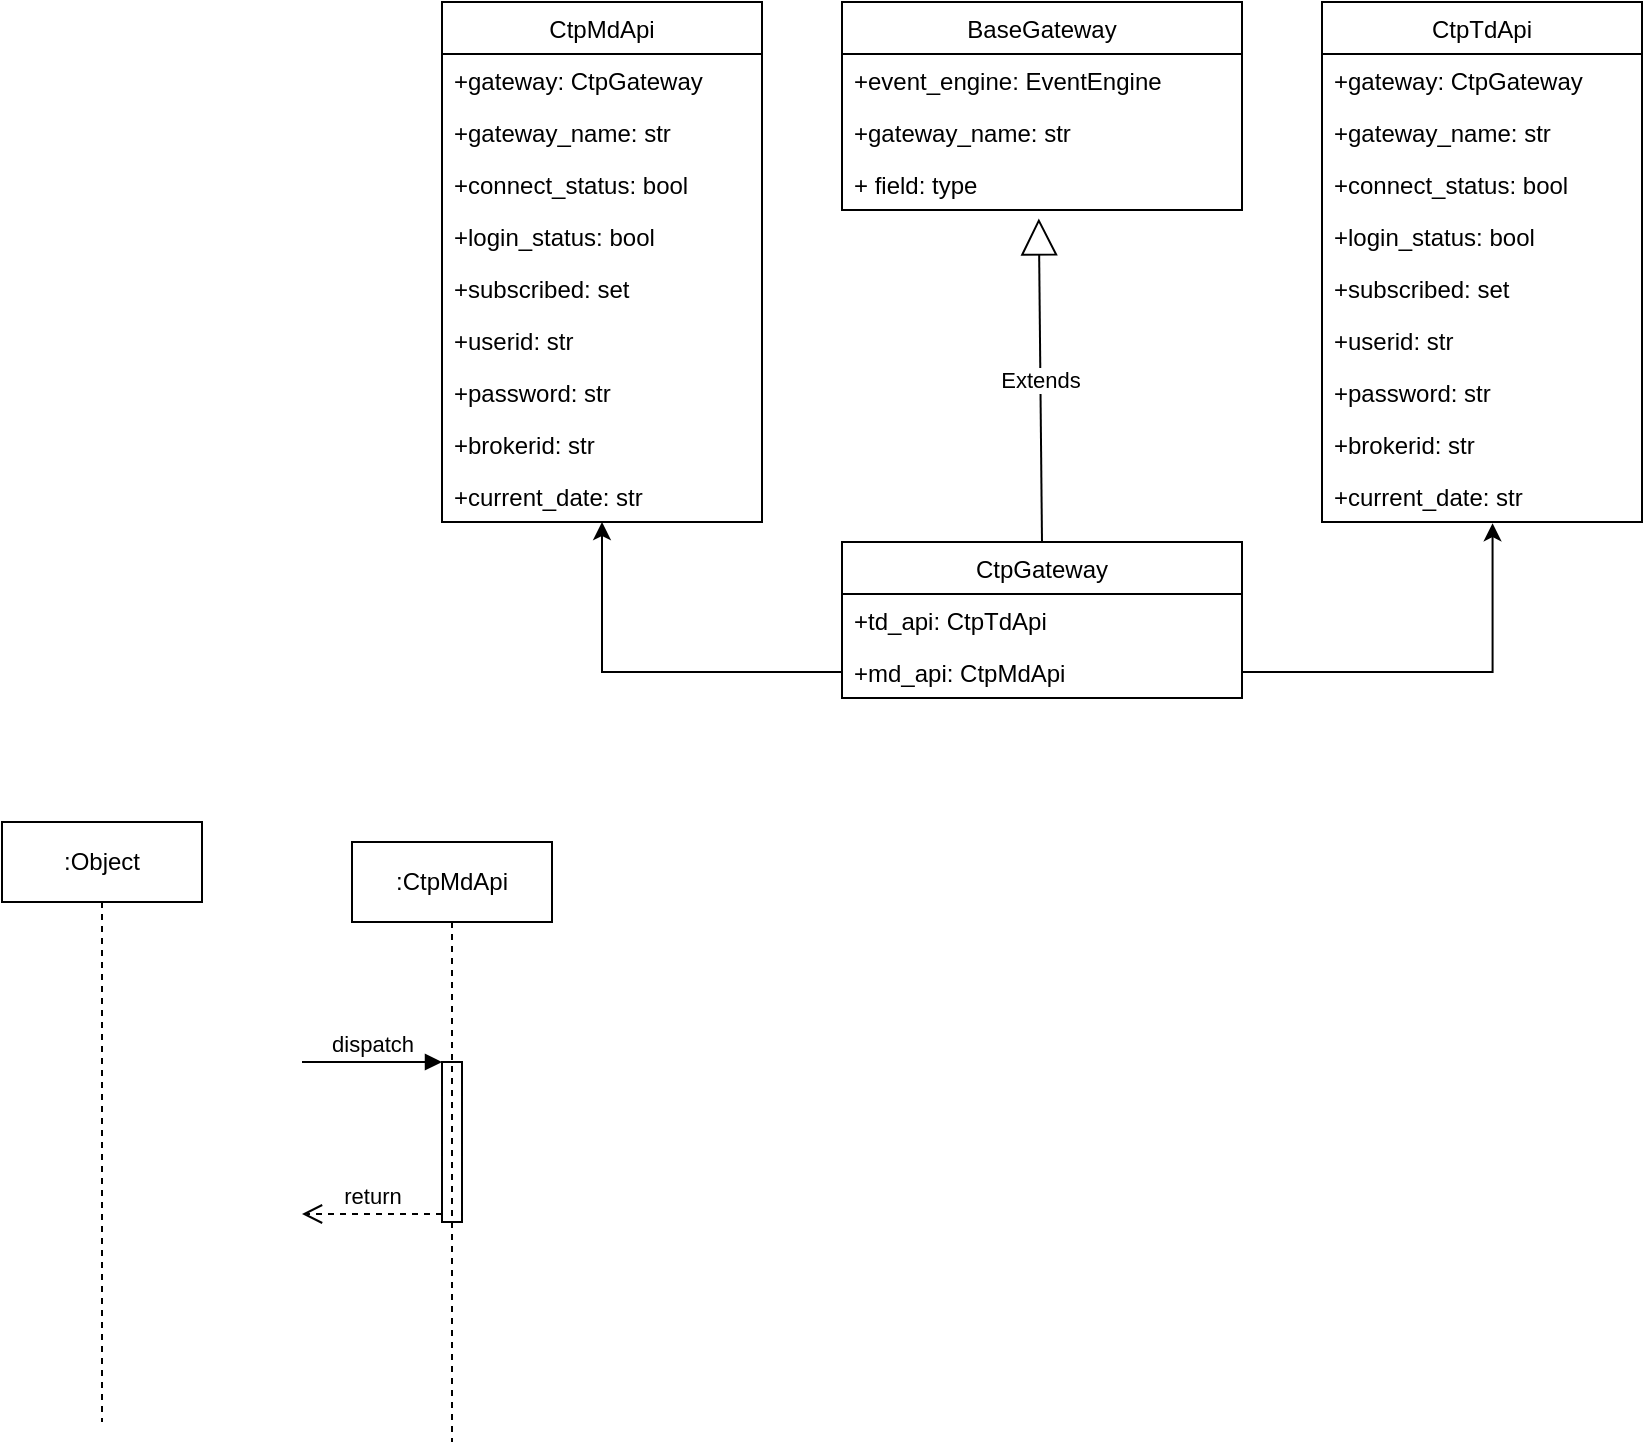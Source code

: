<mxfile version="20.2.8" type="github">
  <diagram name="Page-1" id="e7e014a7-5840-1c2e-5031-d8a46d1fe8dd">
    <mxGraphModel dx="2207" dy="571" grid="1" gridSize="10" guides="1" tooltips="1" connect="1" arrows="1" fold="1" page="1" pageScale="1" pageWidth="1169" pageHeight="826" background="none" math="0" shadow="0">
      <root>
        <mxCell id="0" />
        <mxCell id="1" parent="0" />
        <mxCell id="wzmKpSG8mbK1vUIB95Jp-41" value="BaseGateway" style="swimlane;fontStyle=0;childLayout=stackLayout;horizontal=1;startSize=26;fillColor=none;horizontalStack=0;resizeParent=1;resizeParentMax=0;resizeLast=0;collapsible=1;marginBottom=0;" vertex="1" parent="1">
          <mxGeometry x="80" y="30" width="200" height="104" as="geometry" />
        </mxCell>
        <mxCell id="wzmKpSG8mbK1vUIB95Jp-42" value="+event_engine: EventEngine" style="text;strokeColor=none;fillColor=none;align=left;verticalAlign=top;spacingLeft=4;spacingRight=4;overflow=hidden;rotatable=0;points=[[0,0.5],[1,0.5]];portConstraint=eastwest;" vertex="1" parent="wzmKpSG8mbK1vUIB95Jp-41">
          <mxGeometry y="26" width="200" height="26" as="geometry" />
        </mxCell>
        <mxCell id="wzmKpSG8mbK1vUIB95Jp-43" value="+gateway_name: str" style="text;strokeColor=none;fillColor=none;align=left;verticalAlign=top;spacingLeft=4;spacingRight=4;overflow=hidden;rotatable=0;points=[[0,0.5],[1,0.5]];portConstraint=eastwest;" vertex="1" parent="wzmKpSG8mbK1vUIB95Jp-41">
          <mxGeometry y="52" width="200" height="26" as="geometry" />
        </mxCell>
        <mxCell id="wzmKpSG8mbK1vUIB95Jp-44" value="+ field: type" style="text;strokeColor=none;fillColor=none;align=left;verticalAlign=top;spacingLeft=4;spacingRight=4;overflow=hidden;rotatable=0;points=[[0,0.5],[1,0.5]];portConstraint=eastwest;" vertex="1" parent="wzmKpSG8mbK1vUIB95Jp-41">
          <mxGeometry y="78" width="200" height="26" as="geometry" />
        </mxCell>
        <mxCell id="wzmKpSG8mbK1vUIB95Jp-78" value="" style="edgeStyle=orthogonalEdgeStyle;rounded=0;orthogonalLoop=1;jettySize=auto;html=1;entryX=0.533;entryY=1.023;entryDx=0;entryDy=0;entryPerimeter=0;exitX=1;exitY=0.5;exitDx=0;exitDy=0;" edge="1" parent="1" source="wzmKpSG8mbK1vUIB95Jp-47" target="wzmKpSG8mbK1vUIB95Jp-71">
          <mxGeometry relative="1" as="geometry">
            <mxPoint x="540" y="290" as="targetPoint" />
          </mxGeometry>
        </mxCell>
        <mxCell id="wzmKpSG8mbK1vUIB95Jp-45" value="CtpGateway" style="swimlane;fontStyle=0;childLayout=stackLayout;horizontal=1;startSize=26;fillColor=none;horizontalStack=0;resizeParent=1;resizeParentMax=0;resizeLast=0;collapsible=1;marginBottom=0;" vertex="1" parent="1">
          <mxGeometry x="80" y="300" width="200" height="78" as="geometry" />
        </mxCell>
        <mxCell id="wzmKpSG8mbK1vUIB95Jp-46" value="+td_api: CtpTdApi" style="text;strokeColor=none;fillColor=none;align=left;verticalAlign=top;spacingLeft=4;spacingRight=4;overflow=hidden;rotatable=0;points=[[0,0.5],[1,0.5]];portConstraint=eastwest;" vertex="1" parent="wzmKpSG8mbK1vUIB95Jp-45">
          <mxGeometry y="26" width="200" height="26" as="geometry" />
        </mxCell>
        <mxCell id="wzmKpSG8mbK1vUIB95Jp-47" value="+md_api: CtpMdApi" style="text;strokeColor=none;fillColor=none;align=left;verticalAlign=top;spacingLeft=4;spacingRight=4;overflow=hidden;rotatable=0;points=[[0,0.5],[1,0.5]];portConstraint=eastwest;" vertex="1" parent="wzmKpSG8mbK1vUIB95Jp-45">
          <mxGeometry y="52" width="200" height="26" as="geometry" />
        </mxCell>
        <mxCell id="wzmKpSG8mbK1vUIB95Jp-49" value="Extends" style="endArrow=block;endSize=16;endFill=0;html=1;rounded=0;exitX=0.5;exitY=0;exitDx=0;exitDy=0;entryX=0.492;entryY=1.162;entryDx=0;entryDy=0;entryPerimeter=0;" edge="1" parent="1" source="wzmKpSG8mbK1vUIB95Jp-45" target="wzmKpSG8mbK1vUIB95Jp-44">
          <mxGeometry width="160" relative="1" as="geometry">
            <mxPoint x="450" y="261.5" as="sourcePoint" />
            <mxPoint x="360" y="170" as="targetPoint" />
          </mxGeometry>
        </mxCell>
        <mxCell id="wzmKpSG8mbK1vUIB95Jp-62" value="CtpTdApi" style="swimlane;fontStyle=0;childLayout=stackLayout;horizontal=1;startSize=26;fillColor=none;horizontalStack=0;resizeParent=1;resizeParentMax=0;resizeLast=0;collapsible=1;marginBottom=0;" vertex="1" parent="1">
          <mxGeometry x="320" y="30" width="160" height="260" as="geometry" />
        </mxCell>
        <mxCell id="wzmKpSG8mbK1vUIB95Jp-63" value="+gateway: CtpGateway" style="text;strokeColor=none;fillColor=none;align=left;verticalAlign=top;spacingLeft=4;spacingRight=4;overflow=hidden;rotatable=0;points=[[0,0.5],[1,0.5]];portConstraint=eastwest;" vertex="1" parent="wzmKpSG8mbK1vUIB95Jp-62">
          <mxGeometry y="26" width="160" height="26" as="geometry" />
        </mxCell>
        <mxCell id="wzmKpSG8mbK1vUIB95Jp-64" value="+gateway_name: str" style="text;strokeColor=none;fillColor=none;align=left;verticalAlign=top;spacingLeft=4;spacingRight=4;overflow=hidden;rotatable=0;points=[[0,0.5],[1,0.5]];portConstraint=eastwest;" vertex="1" parent="wzmKpSG8mbK1vUIB95Jp-62">
          <mxGeometry y="52" width="160" height="26" as="geometry" />
        </mxCell>
        <mxCell id="wzmKpSG8mbK1vUIB95Jp-65" value="+connect_status: bool" style="text;strokeColor=none;fillColor=none;align=left;verticalAlign=top;spacingLeft=4;spacingRight=4;overflow=hidden;rotatable=0;points=[[0,0.5],[1,0.5]];portConstraint=eastwest;" vertex="1" parent="wzmKpSG8mbK1vUIB95Jp-62">
          <mxGeometry y="78" width="160" height="26" as="geometry" />
        </mxCell>
        <mxCell id="wzmKpSG8mbK1vUIB95Jp-66" value="+login_status: bool" style="text;strokeColor=none;fillColor=none;align=left;verticalAlign=top;spacingLeft=4;spacingRight=4;overflow=hidden;rotatable=0;points=[[0,0.5],[1,0.5]];portConstraint=eastwest;" vertex="1" parent="wzmKpSG8mbK1vUIB95Jp-62">
          <mxGeometry y="104" width="160" height="26" as="geometry" />
        </mxCell>
        <mxCell id="wzmKpSG8mbK1vUIB95Jp-67" value="+subscribed: set" style="text;strokeColor=none;fillColor=none;align=left;verticalAlign=top;spacingLeft=4;spacingRight=4;overflow=hidden;rotatable=0;points=[[0,0.5],[1,0.5]];portConstraint=eastwest;" vertex="1" parent="wzmKpSG8mbK1vUIB95Jp-62">
          <mxGeometry y="130" width="160" height="26" as="geometry" />
        </mxCell>
        <mxCell id="wzmKpSG8mbK1vUIB95Jp-68" value="+userid: str" style="text;strokeColor=none;fillColor=none;align=left;verticalAlign=top;spacingLeft=4;spacingRight=4;overflow=hidden;rotatable=0;points=[[0,0.5],[1,0.5]];portConstraint=eastwest;" vertex="1" parent="wzmKpSG8mbK1vUIB95Jp-62">
          <mxGeometry y="156" width="160" height="26" as="geometry" />
        </mxCell>
        <mxCell id="wzmKpSG8mbK1vUIB95Jp-69" value="+password: str" style="text;strokeColor=none;fillColor=none;align=left;verticalAlign=top;spacingLeft=4;spacingRight=4;overflow=hidden;rotatable=0;points=[[0,0.5],[1,0.5]];portConstraint=eastwest;" vertex="1" parent="wzmKpSG8mbK1vUIB95Jp-62">
          <mxGeometry y="182" width="160" height="26" as="geometry" />
        </mxCell>
        <mxCell id="wzmKpSG8mbK1vUIB95Jp-70" value="+brokerid: str" style="text;strokeColor=none;fillColor=none;align=left;verticalAlign=top;spacingLeft=4;spacingRight=4;overflow=hidden;rotatable=0;points=[[0,0.5],[1,0.5]];portConstraint=eastwest;" vertex="1" parent="wzmKpSG8mbK1vUIB95Jp-62">
          <mxGeometry y="208" width="160" height="26" as="geometry" />
        </mxCell>
        <mxCell id="wzmKpSG8mbK1vUIB95Jp-71" value="+current_date: str" style="text;strokeColor=none;fillColor=none;align=left;verticalAlign=top;spacingLeft=4;spacingRight=4;overflow=hidden;rotatable=0;points=[[0,0.5],[1,0.5]];portConstraint=eastwest;" vertex="1" parent="wzmKpSG8mbK1vUIB95Jp-62">
          <mxGeometry y="234" width="160" height="26" as="geometry" />
        </mxCell>
        <mxCell id="wzmKpSG8mbK1vUIB95Jp-50" value="CtpMdApi" style="swimlane;fontStyle=0;childLayout=stackLayout;horizontal=1;startSize=26;fillColor=none;horizontalStack=0;resizeParent=1;resizeParentMax=0;resizeLast=0;collapsible=1;marginBottom=0;" vertex="1" parent="1">
          <mxGeometry x="-120" y="30" width="160" height="260" as="geometry" />
        </mxCell>
        <mxCell id="wzmKpSG8mbK1vUIB95Jp-51" value="+gateway: CtpGateway" style="text;strokeColor=none;fillColor=none;align=left;verticalAlign=top;spacingLeft=4;spacingRight=4;overflow=hidden;rotatable=0;points=[[0,0.5],[1,0.5]];portConstraint=eastwest;" vertex="1" parent="wzmKpSG8mbK1vUIB95Jp-50">
          <mxGeometry y="26" width="160" height="26" as="geometry" />
        </mxCell>
        <mxCell id="wzmKpSG8mbK1vUIB95Jp-52" value="+gateway_name: str" style="text;strokeColor=none;fillColor=none;align=left;verticalAlign=top;spacingLeft=4;spacingRight=4;overflow=hidden;rotatable=0;points=[[0,0.5],[1,0.5]];portConstraint=eastwest;" vertex="1" parent="wzmKpSG8mbK1vUIB95Jp-50">
          <mxGeometry y="52" width="160" height="26" as="geometry" />
        </mxCell>
        <mxCell id="wzmKpSG8mbK1vUIB95Jp-53" value="+connect_status: bool" style="text;strokeColor=none;fillColor=none;align=left;verticalAlign=top;spacingLeft=4;spacingRight=4;overflow=hidden;rotatable=0;points=[[0,0.5],[1,0.5]];portConstraint=eastwest;" vertex="1" parent="wzmKpSG8mbK1vUIB95Jp-50">
          <mxGeometry y="78" width="160" height="26" as="geometry" />
        </mxCell>
        <mxCell id="wzmKpSG8mbK1vUIB95Jp-55" value="+login_status: bool" style="text;strokeColor=none;fillColor=none;align=left;verticalAlign=top;spacingLeft=4;spacingRight=4;overflow=hidden;rotatable=0;points=[[0,0.5],[1,0.5]];portConstraint=eastwest;" vertex="1" parent="wzmKpSG8mbK1vUIB95Jp-50">
          <mxGeometry y="104" width="160" height="26" as="geometry" />
        </mxCell>
        <mxCell id="wzmKpSG8mbK1vUIB95Jp-56" value="+subscribed: set" style="text;strokeColor=none;fillColor=none;align=left;verticalAlign=top;spacingLeft=4;spacingRight=4;overflow=hidden;rotatable=0;points=[[0,0.5],[1,0.5]];portConstraint=eastwest;" vertex="1" parent="wzmKpSG8mbK1vUIB95Jp-50">
          <mxGeometry y="130" width="160" height="26" as="geometry" />
        </mxCell>
        <mxCell id="wzmKpSG8mbK1vUIB95Jp-57" value="+userid: str" style="text;strokeColor=none;fillColor=none;align=left;verticalAlign=top;spacingLeft=4;spacingRight=4;overflow=hidden;rotatable=0;points=[[0,0.5],[1,0.5]];portConstraint=eastwest;" vertex="1" parent="wzmKpSG8mbK1vUIB95Jp-50">
          <mxGeometry y="156" width="160" height="26" as="geometry" />
        </mxCell>
        <mxCell id="wzmKpSG8mbK1vUIB95Jp-58" value="+password: str" style="text;strokeColor=none;fillColor=none;align=left;verticalAlign=top;spacingLeft=4;spacingRight=4;overflow=hidden;rotatable=0;points=[[0,0.5],[1,0.5]];portConstraint=eastwest;" vertex="1" parent="wzmKpSG8mbK1vUIB95Jp-50">
          <mxGeometry y="182" width="160" height="26" as="geometry" />
        </mxCell>
        <mxCell id="wzmKpSG8mbK1vUIB95Jp-59" value="+brokerid: str" style="text;strokeColor=none;fillColor=none;align=left;verticalAlign=top;spacingLeft=4;spacingRight=4;overflow=hidden;rotatable=0;points=[[0,0.5],[1,0.5]];portConstraint=eastwest;" vertex="1" parent="wzmKpSG8mbK1vUIB95Jp-50">
          <mxGeometry y="208" width="160" height="26" as="geometry" />
        </mxCell>
        <mxCell id="wzmKpSG8mbK1vUIB95Jp-60" value="+current_date: str" style="text;strokeColor=none;fillColor=none;align=left;verticalAlign=top;spacingLeft=4;spacingRight=4;overflow=hidden;rotatable=0;points=[[0,0.5],[1,0.5]];portConstraint=eastwest;" vertex="1" parent="wzmKpSG8mbK1vUIB95Jp-50">
          <mxGeometry y="234" width="160" height="26" as="geometry" />
        </mxCell>
        <mxCell id="wzmKpSG8mbK1vUIB95Jp-80" value="" style="edgeStyle=orthogonalEdgeStyle;rounded=0;orthogonalLoop=1;jettySize=auto;html=1;exitX=0;exitY=0.5;exitDx=0;exitDy=0;entryX=0.5;entryY=1;entryDx=0;entryDy=0;entryPerimeter=0;" edge="1" parent="1" source="wzmKpSG8mbK1vUIB95Jp-47" target="wzmKpSG8mbK1vUIB95Jp-60">
          <mxGeometry relative="1" as="geometry">
            <mxPoint x="-110" y="424.4" as="sourcePoint" />
            <mxPoint x="-30" y="330" as="targetPoint" />
          </mxGeometry>
        </mxCell>
        <mxCell id="wzmKpSG8mbK1vUIB95Jp-85" value=":Object" style="shape=umlLifeline;perimeter=lifelinePerimeter;whiteSpace=wrap;html=1;container=1;collapsible=0;recursiveResize=0;outlineConnect=0;" vertex="1" parent="1">
          <mxGeometry x="-340" y="440" width="100" height="300" as="geometry" />
        </mxCell>
        <mxCell id="wzmKpSG8mbK1vUIB95Jp-86" value="" style="html=1;points=[];perimeter=orthogonalPerimeter;" vertex="1" parent="1">
          <mxGeometry x="-120" y="560" width="10" height="80" as="geometry" />
        </mxCell>
        <mxCell id="wzmKpSG8mbK1vUIB95Jp-87" value="dispatch" style="html=1;verticalAlign=bottom;endArrow=block;entryX=0;entryY=0;rounded=0;" edge="1" target="wzmKpSG8mbK1vUIB95Jp-86" parent="1">
          <mxGeometry relative="1" as="geometry">
            <mxPoint x="-190" y="560" as="sourcePoint" />
          </mxGeometry>
        </mxCell>
        <mxCell id="wzmKpSG8mbK1vUIB95Jp-88" value="return" style="html=1;verticalAlign=bottom;endArrow=open;dashed=1;endSize=8;exitX=0;exitY=0.95;rounded=0;" edge="1" source="wzmKpSG8mbK1vUIB95Jp-86" parent="1">
          <mxGeometry relative="1" as="geometry">
            <mxPoint x="-190" y="636" as="targetPoint" />
          </mxGeometry>
        </mxCell>
        <mxCell id="wzmKpSG8mbK1vUIB95Jp-89" value=":&lt;span style=&quot;&quot;&gt;CtpMdApi&lt;/span&gt;" style="shape=umlLifeline;perimeter=lifelinePerimeter;whiteSpace=wrap;html=1;container=1;collapsible=0;recursiveResize=0;outlineConnect=0;" vertex="1" parent="1">
          <mxGeometry x="-165" y="450" width="100" height="300" as="geometry" />
        </mxCell>
      </root>
    </mxGraphModel>
  </diagram>
</mxfile>
